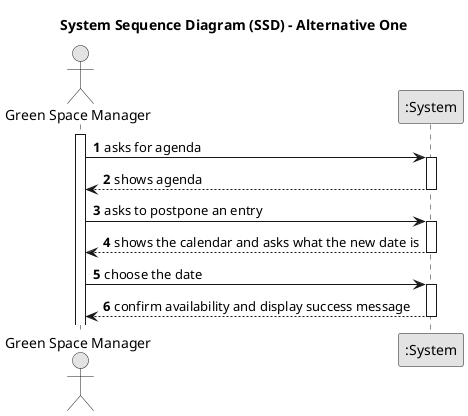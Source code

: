@startuml
skinparam monochrome true
skinparam packageStyle rectangle
skinparam shadowing false

title System Sequence Diagram (SSD) - Alternative One

autonumber

actor "Green Space Manager" as Employee
participant ":System" as System

activate Employee

    Employee -> System : asks for agenda
    activate System

        System --> Employee : shows agenda
    deactivate System

    Employee -> System : asks to postpone an entry
    activate System

        System --> Employee : shows the calendar and asks what the new date is
    deactivate System

    Employee -> System : choose the date
    activate System

        System --> Employee : confirm availability and display success message
    deactivate System

@enduml